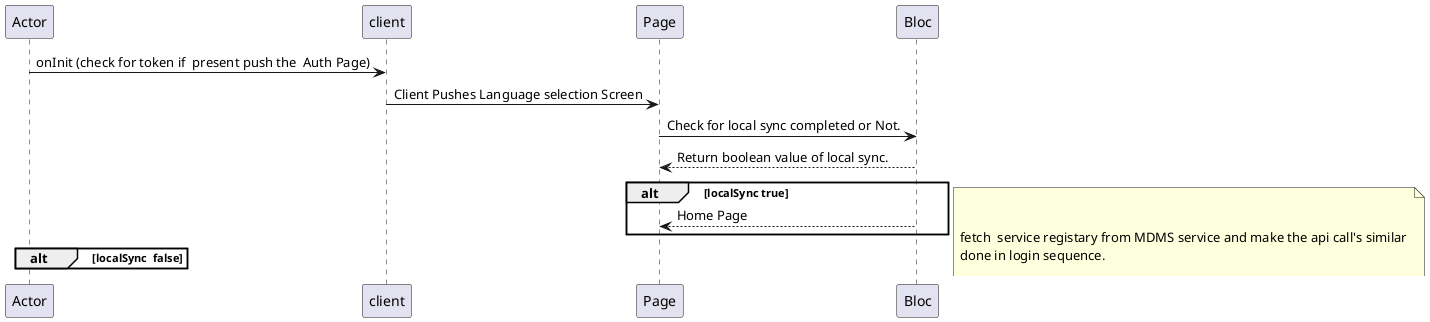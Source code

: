 @startuml successive login
Actor ->client: onInit (check for token if  present push the  Auth Page)
client -> Page:  Client Pushes Language selection Screen 

Page -> Bloc : Check for local sync completed or Not. 
Bloc --> Page : Return boolean value of local sync.
alt localSync true
Bloc --> Page :  Home Page 
    end
alt localSync  false
note right


fetch  service registary from MDMS service and make the api call's similar 
done in login sequence.  

end note
end